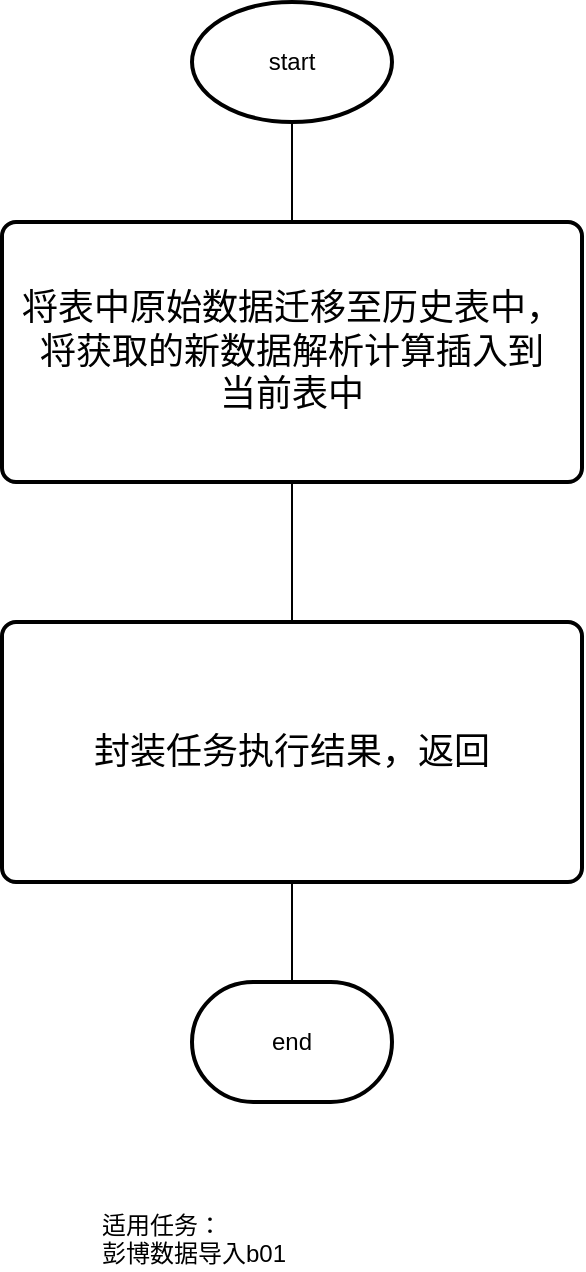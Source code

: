 <mxfile version="10.7.9" type="github"><diagram id="k_EhJLzvMnORn6cN1fu2" name="Page-1"><mxGraphModel dx="1394" dy="1933" grid="1" gridSize="10" guides="1" tooltips="1" connect="1" arrows="1" fold="1" page="1" pageScale="1" pageWidth="827" pageHeight="1169" math="0" shadow="0"><root><mxCell id="0"/><mxCell id="1" parent="0"/><mxCell id="66Ft2Eadf2jTAO1QtTwj-1" value="start" style="strokeWidth=2;html=1;shape=mxgraph.flowchart.start_1;whiteSpace=wrap;" vertex="1" parent="1"><mxGeometry x="363" y="-270" width="100" height="60" as="geometry"/></mxCell><mxCell id="66Ft2Eadf2jTAO1QtTwj-2" value="end" style="strokeWidth=2;html=1;shape=mxgraph.flowchart.terminator;whiteSpace=wrap;" vertex="1" parent="1"><mxGeometry x="363" y="220" width="100" height="60" as="geometry"/></mxCell><mxCell id="66Ft2Eadf2jTAO1QtTwj-5" value="" style="endArrow=none;html=1;entryX=0.5;entryY=1;entryDx=0;entryDy=0;entryPerimeter=0;exitX=0.5;exitY=0;exitDx=0;exitDy=0;" edge="1" parent="1" source="66Ft2Eadf2jTAO1QtTwj-8" target="66Ft2Eadf2jTAO1QtTwj-1"><mxGeometry width="50" height="50" relative="1" as="geometry"><mxPoint x="413" y="-170" as="sourcePoint"/><mxPoint x="180" y="180" as="targetPoint"/></mxGeometry></mxCell><mxCell id="66Ft2Eadf2jTAO1QtTwj-6" value="" style="endArrow=none;html=1;entryX=0.5;entryY=1;entryDx=0;entryDy=0;entryPerimeter=0;exitX=0.5;exitY=0;exitDx=0;exitDy=0;" edge="1" parent="1"><mxGeometry width="50" height="50" relative="1" as="geometry"><mxPoint x="413" y="-50" as="sourcePoint"/><mxPoint x="413" y="-100" as="targetPoint"/></mxGeometry></mxCell><mxCell id="66Ft2Eadf2jTAO1QtTwj-7" value="" style="endArrow=none;html=1;entryX=0.5;entryY=1;entryDx=0;entryDy=0;exitX=0.5;exitY=0;exitDx=0;exitDy=0;exitPerimeter=0;" edge="1" parent="1" source="66Ft2Eadf2jTAO1QtTwj-2"><mxGeometry width="50" height="50" relative="1" as="geometry"><mxPoint x="260" y="450" as="sourcePoint"/><mxPoint x="413" y="80" as="targetPoint"/></mxGeometry></mxCell><mxCell id="66Ft2Eadf2jTAO1QtTwj-8" value="将表中原始数据迁移至历史表中，&lt;br&gt;将获取的新数据解析计算插入到&lt;br&gt;当前表中&lt;br style=&quot;font-size: 18px&quot;&gt;" style="rounded=1;whiteSpace=wrap;html=1;absoluteArcSize=1;arcSize=14;strokeWidth=2;fontSize=18;" vertex="1" parent="1"><mxGeometry x="268" y="-160" width="290" height="130" as="geometry"/></mxCell><mxCell id="66Ft2Eadf2jTAO1QtTwj-9" value="封装任务执行结果，返回&lt;br style=&quot;font-size: 18px&quot;&gt;" style="rounded=1;whiteSpace=wrap;html=1;absoluteArcSize=1;arcSize=14;strokeWidth=2;fontSize=18;" vertex="1" parent="1"><mxGeometry x="268" y="40" width="290" height="130" as="geometry"/></mxCell><mxCell id="66Ft2Eadf2jTAO1QtTwj-10" value="" style="endArrow=none;html=1;entryX=0.5;entryY=1;entryDx=0;entryDy=0;exitX=0.5;exitY=0;exitDx=0;exitDy=0;" edge="1" parent="1" source="66Ft2Eadf2jTAO1QtTwj-9" target="66Ft2Eadf2jTAO1QtTwj-8"><mxGeometry width="50" height="50" relative="1" as="geometry"><mxPoint x="390" y="40" as="sourcePoint"/><mxPoint x="440" y="-10" as="targetPoint"/></mxGeometry></mxCell><mxCell id="66Ft2Eadf2jTAO1QtTwj-11" value="适用任务：&lt;br&gt;彭博数据导入b01&lt;br&gt;" style="text;html=1;resizable=0;points=[];autosize=1;align=left;verticalAlign=top;spacingTop=-4;" vertex="1" parent="1"><mxGeometry x="316" y="332" width="110" height="30" as="geometry"/></mxCell></root></mxGraphModel></diagram></mxfile>